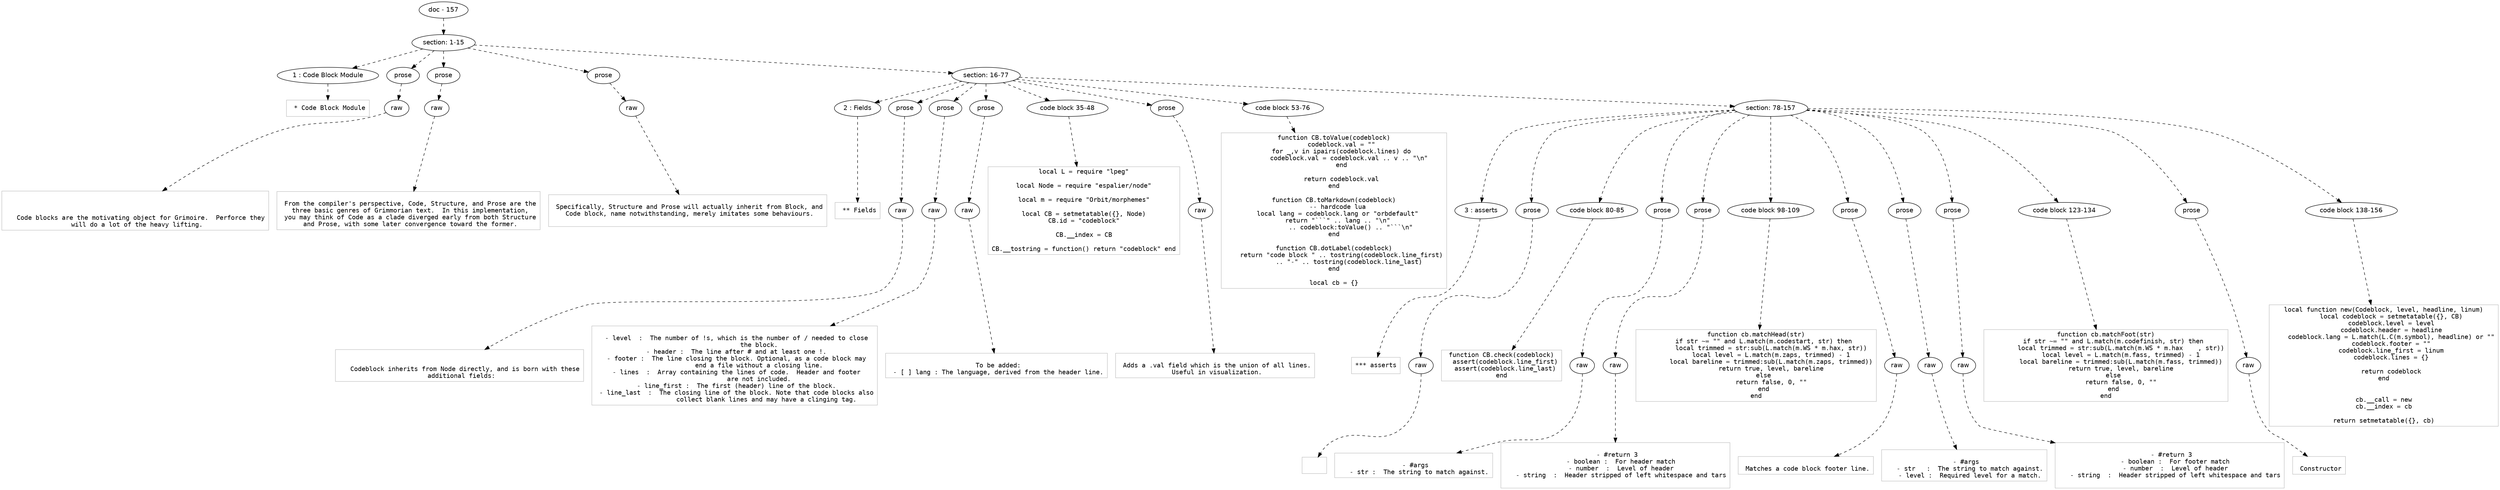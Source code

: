 digraph lpegNode {

node [fontname=Helvetica]
edge [style=dashed]

doc_0 [label="doc - 157"]


doc_0 -> { section_1}
{rank=same; section_1}

section_1 [label="section: 1-15"]


// END RANK doc_0

section_1 -> { header_2 prose_3 prose_4 prose_5 section_6}
{rank=same; header_2 prose_3 prose_4 prose_5 section_6}

header_2 [label="1 : Code Block Module"]

prose_3 [label="prose"]

prose_4 [label="prose"]

prose_5 [label="prose"]

section_6 [label="section: 16-77"]


// END RANK section_1

header_2 -> leaf_7
leaf_7  [color=Gray,shape=rectangle,fontname=Inconsolata,label=" * Code Block Module"]
// END RANK header_2

prose_3 -> { raw_8}
{rank=same; raw_8}

raw_8 [label="raw"]


// END RANK prose_3

raw_8 -> leaf_9
leaf_9  [color=Gray,shape=rectangle,fontname=Inconsolata,label="


   Code blocks are the motivating object for Grimoire.  Perforce they
 will do a lot of the heavy lifting.
"]
// END RANK raw_8

prose_4 -> { raw_10}
{rank=same; raw_10}

raw_10 [label="raw"]


// END RANK prose_4

raw_10 -> leaf_11
leaf_11  [color=Gray,shape=rectangle,fontname=Inconsolata,label="
 From the compiler's perspective, Code, Structure, and Prose are the
 three basic genres of Grimmorian text.  In this implementation,
 you may think of Code as a clade diverged early from both Structure
 and Prose, with some later convergence toward the former.
"]
// END RANK raw_10

prose_5 -> { raw_12}
{rank=same; raw_12}

raw_12 [label="raw"]


// END RANK prose_5

raw_12 -> leaf_13
leaf_13  [color=Gray,shape=rectangle,fontname=Inconsolata,label="
 Specifically, Structure and Prose will actually inherit from Block, and
 Code block, name notwithstanding, merely imitates some behaviours.

"]
// END RANK raw_12

section_6 -> { header_14 prose_15 prose_16 prose_17 codeblock_18 prose_19 codeblock_20 section_21}
{rank=same; header_14 prose_15 prose_16 prose_17 codeblock_18 prose_19 codeblock_20 section_21}

header_14 [label="2 : Fields"]

prose_15 [label="prose"]

prose_16 [label="prose"]

prose_17 [label="prose"]

codeblock_18 [label="code block 35-48"]

prose_19 [label="prose"]

codeblock_20 [label="code block 53-76"]

section_21 [label="section: 78-157"]


// END RANK section_6

header_14 -> leaf_22
leaf_22  [color=Gray,shape=rectangle,fontname=Inconsolata,label=" ** Fields"]
// END RANK header_14

prose_15 -> { raw_23}
{rank=same; raw_23}

raw_23 [label="raw"]


// END RANK prose_15

raw_23 -> leaf_24
leaf_24  [color=Gray,shape=rectangle,fontname=Inconsolata,label="

   Codeblock inherits from Node directly, and is born with these
 additional fields:
"]
// END RANK raw_23

prose_16 -> { raw_25}
{rank=same; raw_25}

raw_25 [label="raw"]


// END RANK prose_16

raw_25 -> leaf_26
leaf_26  [color=Gray,shape=rectangle,fontname=Inconsolata,label="
 - level  :  The number of !s, which is the number of / needed to close
             the block.
 - header :  The line after # and at least one !.
 - footer :  The line closing the block. Optional, as a code block may
             end a file without a closing line.
 - lines  :  Array containing the lines of code.  Header and footer
             are not included.
 - line_first :  The first (header) line of the block.
 - line_last  :  The closing line of the block. Note that code blocks also
                 collect blank lines and may have a clinging tag.
"]
// END RANK raw_25

prose_17 -> { raw_27}
{rank=same; raw_27}

raw_27 [label="raw"]


// END RANK prose_17

raw_27 -> leaf_28
leaf_28  [color=Gray,shape=rectangle,fontname=Inconsolata,label="
 To be added:
 - [ ] lang : The language, derived from the header line.
"]
// END RANK raw_27

codeblock_18 -> leaf_29
leaf_29  [color=Gray,shape=rectangle,fontname=Inconsolata,label="local L = require \"lpeg\"

local Node = require \"espalier/node\"

local m = require \"Orbit/morphemes\"

local CB = setmetatable({}, Node)
CB.id = \"codeblock\"

CB.__index = CB

CB.__tostring = function() return \"codeblock\" end"]
// END RANK codeblock_18

prose_19 -> { raw_30}
{rank=same; raw_30}

raw_30 [label="raw"]


// END RANK prose_19

raw_30 -> leaf_31
leaf_31  [color=Gray,shape=rectangle,fontname=Inconsolata,label="
 Adds a .val field which is the union of all lines.
 Useful in visualization.
"]
// END RANK raw_30

codeblock_20 -> leaf_32
leaf_32  [color=Gray,shape=rectangle,fontname=Inconsolata,label="function CB.toValue(codeblock)
    codeblock.val = \"\"
    for _,v in ipairs(codeblock.lines) do
        codeblock.val = codeblock.val .. v .. \"\\n\"
    end

    return codeblock.val
end

function CB.toMarkdown(codeblock)
  -- hardcode lua
  local lang = codeblock.lang or \"orbdefault\"
  return \"```\" .. lang .. \"\\n\"
         .. codeblock:toValue() .. \"```\\n\"
end

function CB.dotLabel(codeblock)
    return \"code block \" .. tostring(codeblock.line_first)
        .. \"-\" .. tostring(codeblock.line_last)
end

local cb = {}"]
// END RANK codeblock_20

section_21 -> { header_33 prose_34 codeblock_35 prose_36 prose_37 codeblock_38 prose_39 prose_40 prose_41 codeblock_42 prose_43 codeblock_44}
{rank=same; header_33 prose_34 codeblock_35 prose_36 prose_37 codeblock_38 prose_39 prose_40 prose_41 codeblock_42 prose_43 codeblock_44}

header_33 [label="3 : asserts"]

prose_34 [label="prose"]

codeblock_35 [label="code block 80-85"]

prose_36 [label="prose"]

prose_37 [label="prose"]

codeblock_38 [label="code block 98-109"]

prose_39 [label="prose"]

prose_40 [label="prose"]

prose_41 [label="prose"]

codeblock_42 [label="code block 123-134"]

prose_43 [label="prose"]

codeblock_44 [label="code block 138-156"]


// END RANK section_21

header_33 -> leaf_45
leaf_45  [color=Gray,shape=rectangle,fontname=Inconsolata,label="*** asserts"]
// END RANK header_33

prose_34 -> { raw_46}
{rank=same; raw_46}

raw_46 [label="raw"]


// END RANK prose_34

raw_46 -> leaf_47
leaf_47  [color=Gray,shape=rectangle,fontname=Inconsolata,label="
"]
// END RANK raw_46

codeblock_35 -> leaf_48
leaf_48  [color=Gray,shape=rectangle,fontname=Inconsolata,label="function CB.check(codeblock)
  assert(codeblock.line_first)
  assert(codeblock.line_last)
end"]
// END RANK codeblock_35

prose_36 -> { raw_49}
{rank=same; raw_49}

raw_49 [label="raw"]


// END RANK prose_36

raw_49 -> leaf_50
leaf_50  [color=Gray,shape=rectangle,fontname=Inconsolata,label="
 - #args
   - str :  The string to match against.
"]
// END RANK raw_49

prose_37 -> { raw_51}
{rank=same; raw_51}

raw_51 [label="raw"]


// END RANK prose_37

raw_51 -> leaf_52
leaf_52  [color=Gray,shape=rectangle,fontname=Inconsolata,label="
 - #return 3
   - boolean :  For header match
   - number  :  Level of header
   - string  :  Header stripped of left whitespace and tars

"]
// END RANK raw_51

codeblock_38 -> leaf_53
leaf_53  [color=Gray,shape=rectangle,fontname=Inconsolata,label="function cb.matchHead(str)
    if str ~= \"\" and L.match(m.codestart, str) then
        local trimmed = str:sub(L.match(m.WS * m.hax, str))
        local level = L.match(m.zaps, trimmed) - 1
        local bareline = trimmed:sub(L.match(m.zaps, trimmed))
        return true, level, bareline
    else
        return false, 0, \"\"
    end
end"]
// END RANK codeblock_38

prose_39 -> { raw_54}
{rank=same; raw_54}

raw_54 [label="raw"]


// END RANK prose_39

raw_54 -> leaf_55
leaf_55  [color=Gray,shape=rectangle,fontname=Inconsolata,label="
 Matches a code block footer line.
"]
// END RANK raw_54

prose_40 -> { raw_56}
{rank=same; raw_56}

raw_56 [label="raw"]


// END RANK prose_40

raw_56 -> leaf_57
leaf_57  [color=Gray,shape=rectangle,fontname=Inconsolata,label="
 - #args
   - str   :  The string to match against.
   - level :  Required level for a match.
"]
// END RANK raw_56

prose_41 -> { raw_58}
{rank=same; raw_58}

raw_58 [label="raw"]


// END RANK prose_41

raw_58 -> leaf_59
leaf_59  [color=Gray,shape=rectangle,fontname=Inconsolata,label="
 - #return 3
   - boolean :  For footer match
   - number  :  Level of header
   - string  :  Header stripped of left whitespace and tars

"]
// END RANK raw_58

codeblock_42 -> leaf_60
leaf_60  [color=Gray,shape=rectangle,fontname=Inconsolata,label="function cb.matchFoot(str)
    if str ~= \"\" and L.match(m.codefinish, str) then
        local trimmed = str:sub(L.match(m.WS * m.hax    , str))
        local level = L.match(m.fass, trimmed) - 1
        local bareline = trimmed:sub(L.match(m.fass, trimmed))
        return true, level, bareline
    else
        return false, 0, \"\"
    end
end"]
// END RANK codeblock_42

prose_43 -> { raw_61}
{rank=same; raw_61}

raw_61 [label="raw"]


// END RANK prose_43

raw_61 -> leaf_62
leaf_62  [color=Gray,shape=rectangle,fontname=Inconsolata,label="
 Constructor
"]
// END RANK raw_61

codeblock_44 -> leaf_63
leaf_63  [color=Gray,shape=rectangle,fontname=Inconsolata,label="local function new(Codeblock, level, headline, linum)
    local codeblock = setmetatable({}, CB)
    codeblock.level = level
    codeblock.header = headline
    codeblock.lang = L.match(L.C(m.symbol), headline) or \"\"
    codeblock.footer = \"\"
    codeblock.line_first = linum
    codeblock.lines = {}

    return codeblock
end


cb.__call = new
cb.__index = cb

return setmetatable({}, cb)"]
// END RANK codeblock_44


}
